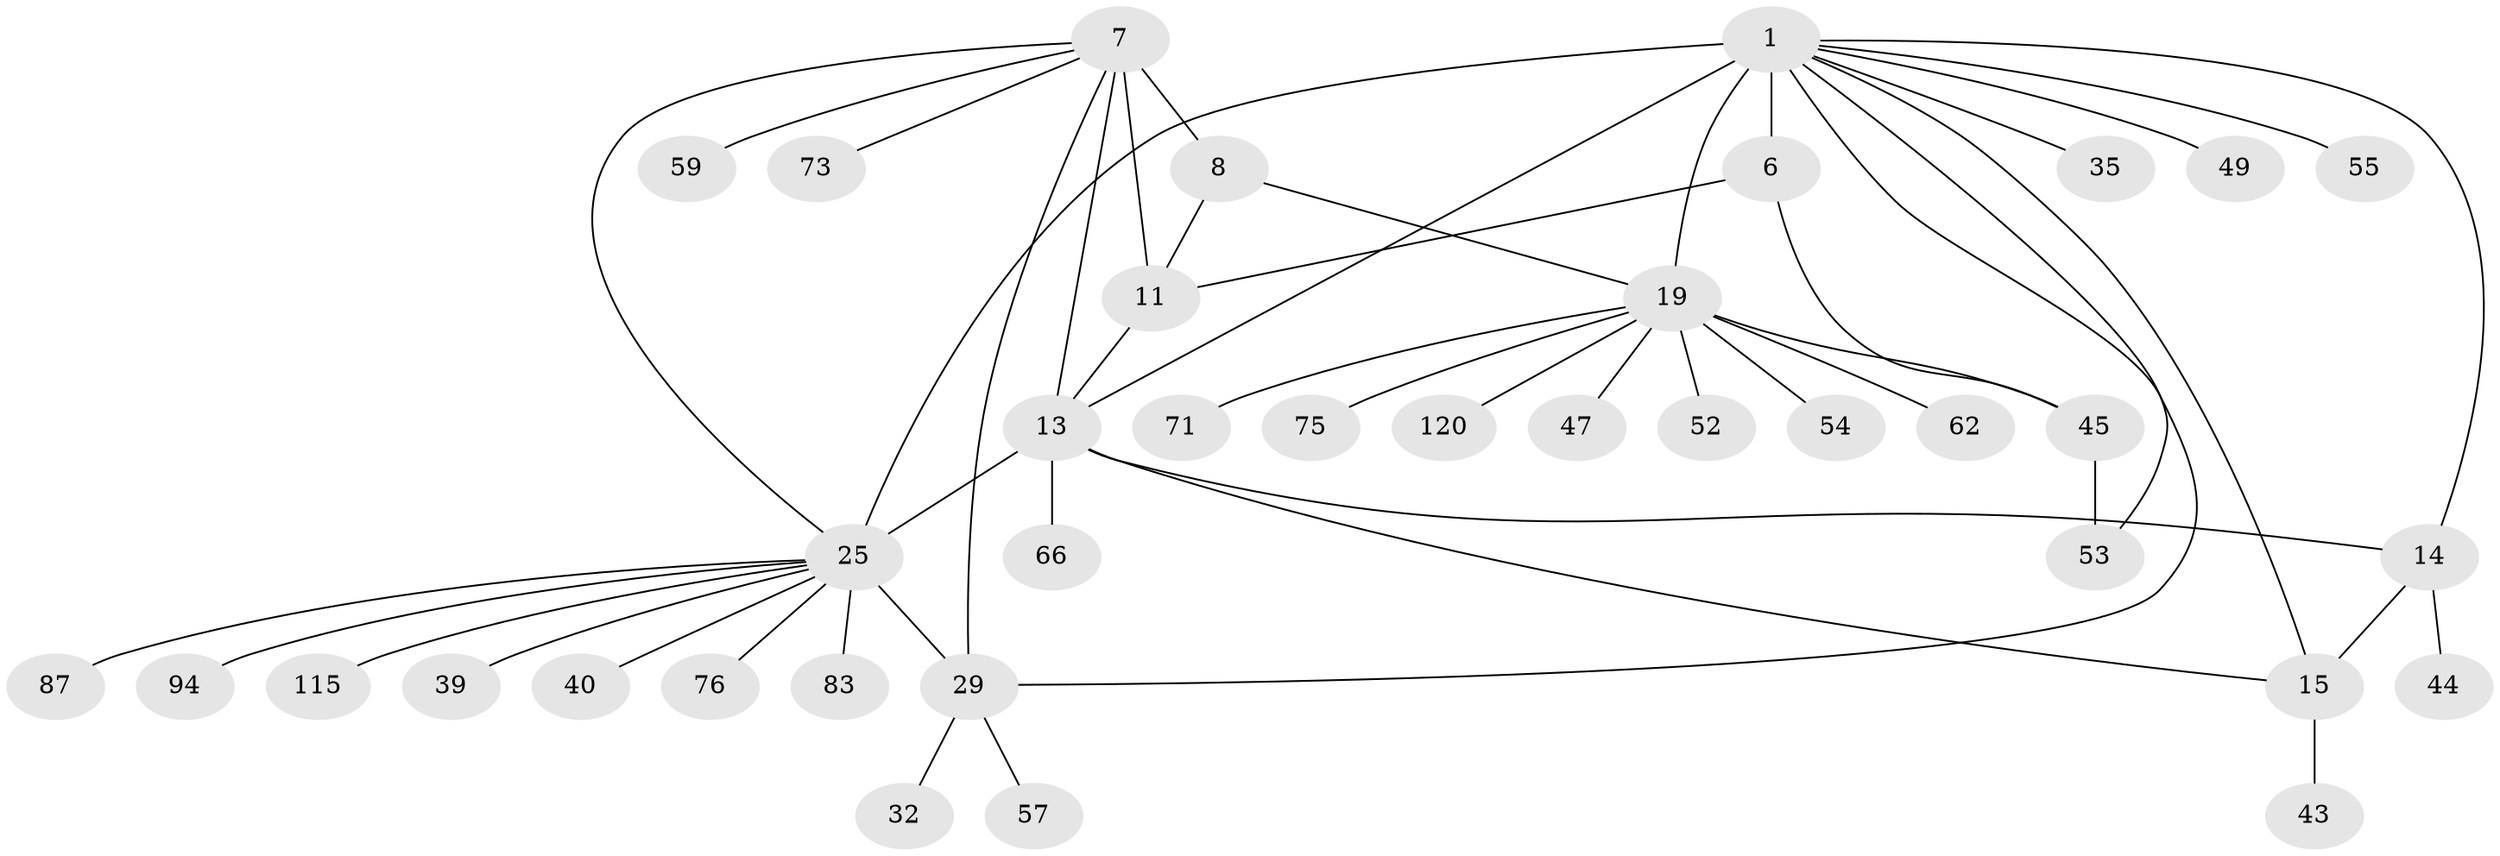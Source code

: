 // original degree distribution, {9: 0.03225806451612903, 12: 0.016129032258064516, 7: 0.03225806451612903, 8: 0.056451612903225805, 5: 0.008064516129032258, 10: 0.016129032258064516, 6: 0.04032258064516129, 11: 0.03225806451612903, 14: 0.008064516129032258, 2: 0.1532258064516129, 1: 0.5725806451612904, 3: 0.03225806451612903}
// Generated by graph-tools (version 1.1) at 2025/19/03/04/25 18:19:38]
// undirected, 37 vertices, 49 edges
graph export_dot {
graph [start="1"]
  node [color=gray90,style=filled];
  1 [super="+17+74+2+79+3+4+36"];
  6 [super="+105+110+61"];
  7 [super="+112+90+9+33"];
  8 [super="+58+123+12"];
  11;
  13 [super="+18+99+41+31+38"];
  14 [super="+70+16+63"];
  15;
  19 [super="+21+20+102"];
  25 [super="+27+26+113+81+46"];
  29 [super="+42+30"];
  32;
  35 [super="+101"];
  39;
  40;
  43 [super="+86"];
  44;
  45;
  47 [super="+97"];
  49;
  52;
  53;
  54;
  55;
  57;
  59;
  62;
  66;
  71;
  73;
  75;
  76;
  83 [super="+98"];
  87;
  94;
  115;
  120;
  1 -- 6 [weight=5];
  1 -- 19 [weight=7];
  1 -- 53;
  1 -- 13 [weight=3];
  1 -- 14 [weight=4];
  1 -- 15;
  1 -- 35;
  1 -- 55;
  1 -- 25 [weight=4];
  1 -- 29;
  1 -- 49;
  6 -- 11;
  6 -- 45;
  7 -- 8 [weight=6];
  7 -- 11 [weight=3];
  7 -- 13;
  7 -- 73;
  7 -- 25 [weight=3];
  7 -- 59;
  7 -- 29 [weight=2];
  8 -- 11 [weight=2];
  8 -- 19;
  11 -- 13;
  13 -- 14 [weight=4];
  13 -- 15 [weight=2];
  13 -- 25;
  13 -- 66;
  14 -- 15 [weight=2];
  14 -- 44;
  15 -- 43;
  19 -- 75;
  19 -- 45;
  19 -- 47;
  19 -- 120;
  19 -- 62;
  19 -- 52;
  19 -- 54;
  19 -- 71;
  25 -- 29 [weight=6];
  25 -- 40;
  25 -- 39;
  25 -- 76;
  25 -- 83;
  25 -- 115;
  25 -- 87;
  25 -- 94;
  29 -- 32;
  29 -- 57;
  45 -- 53;
}
